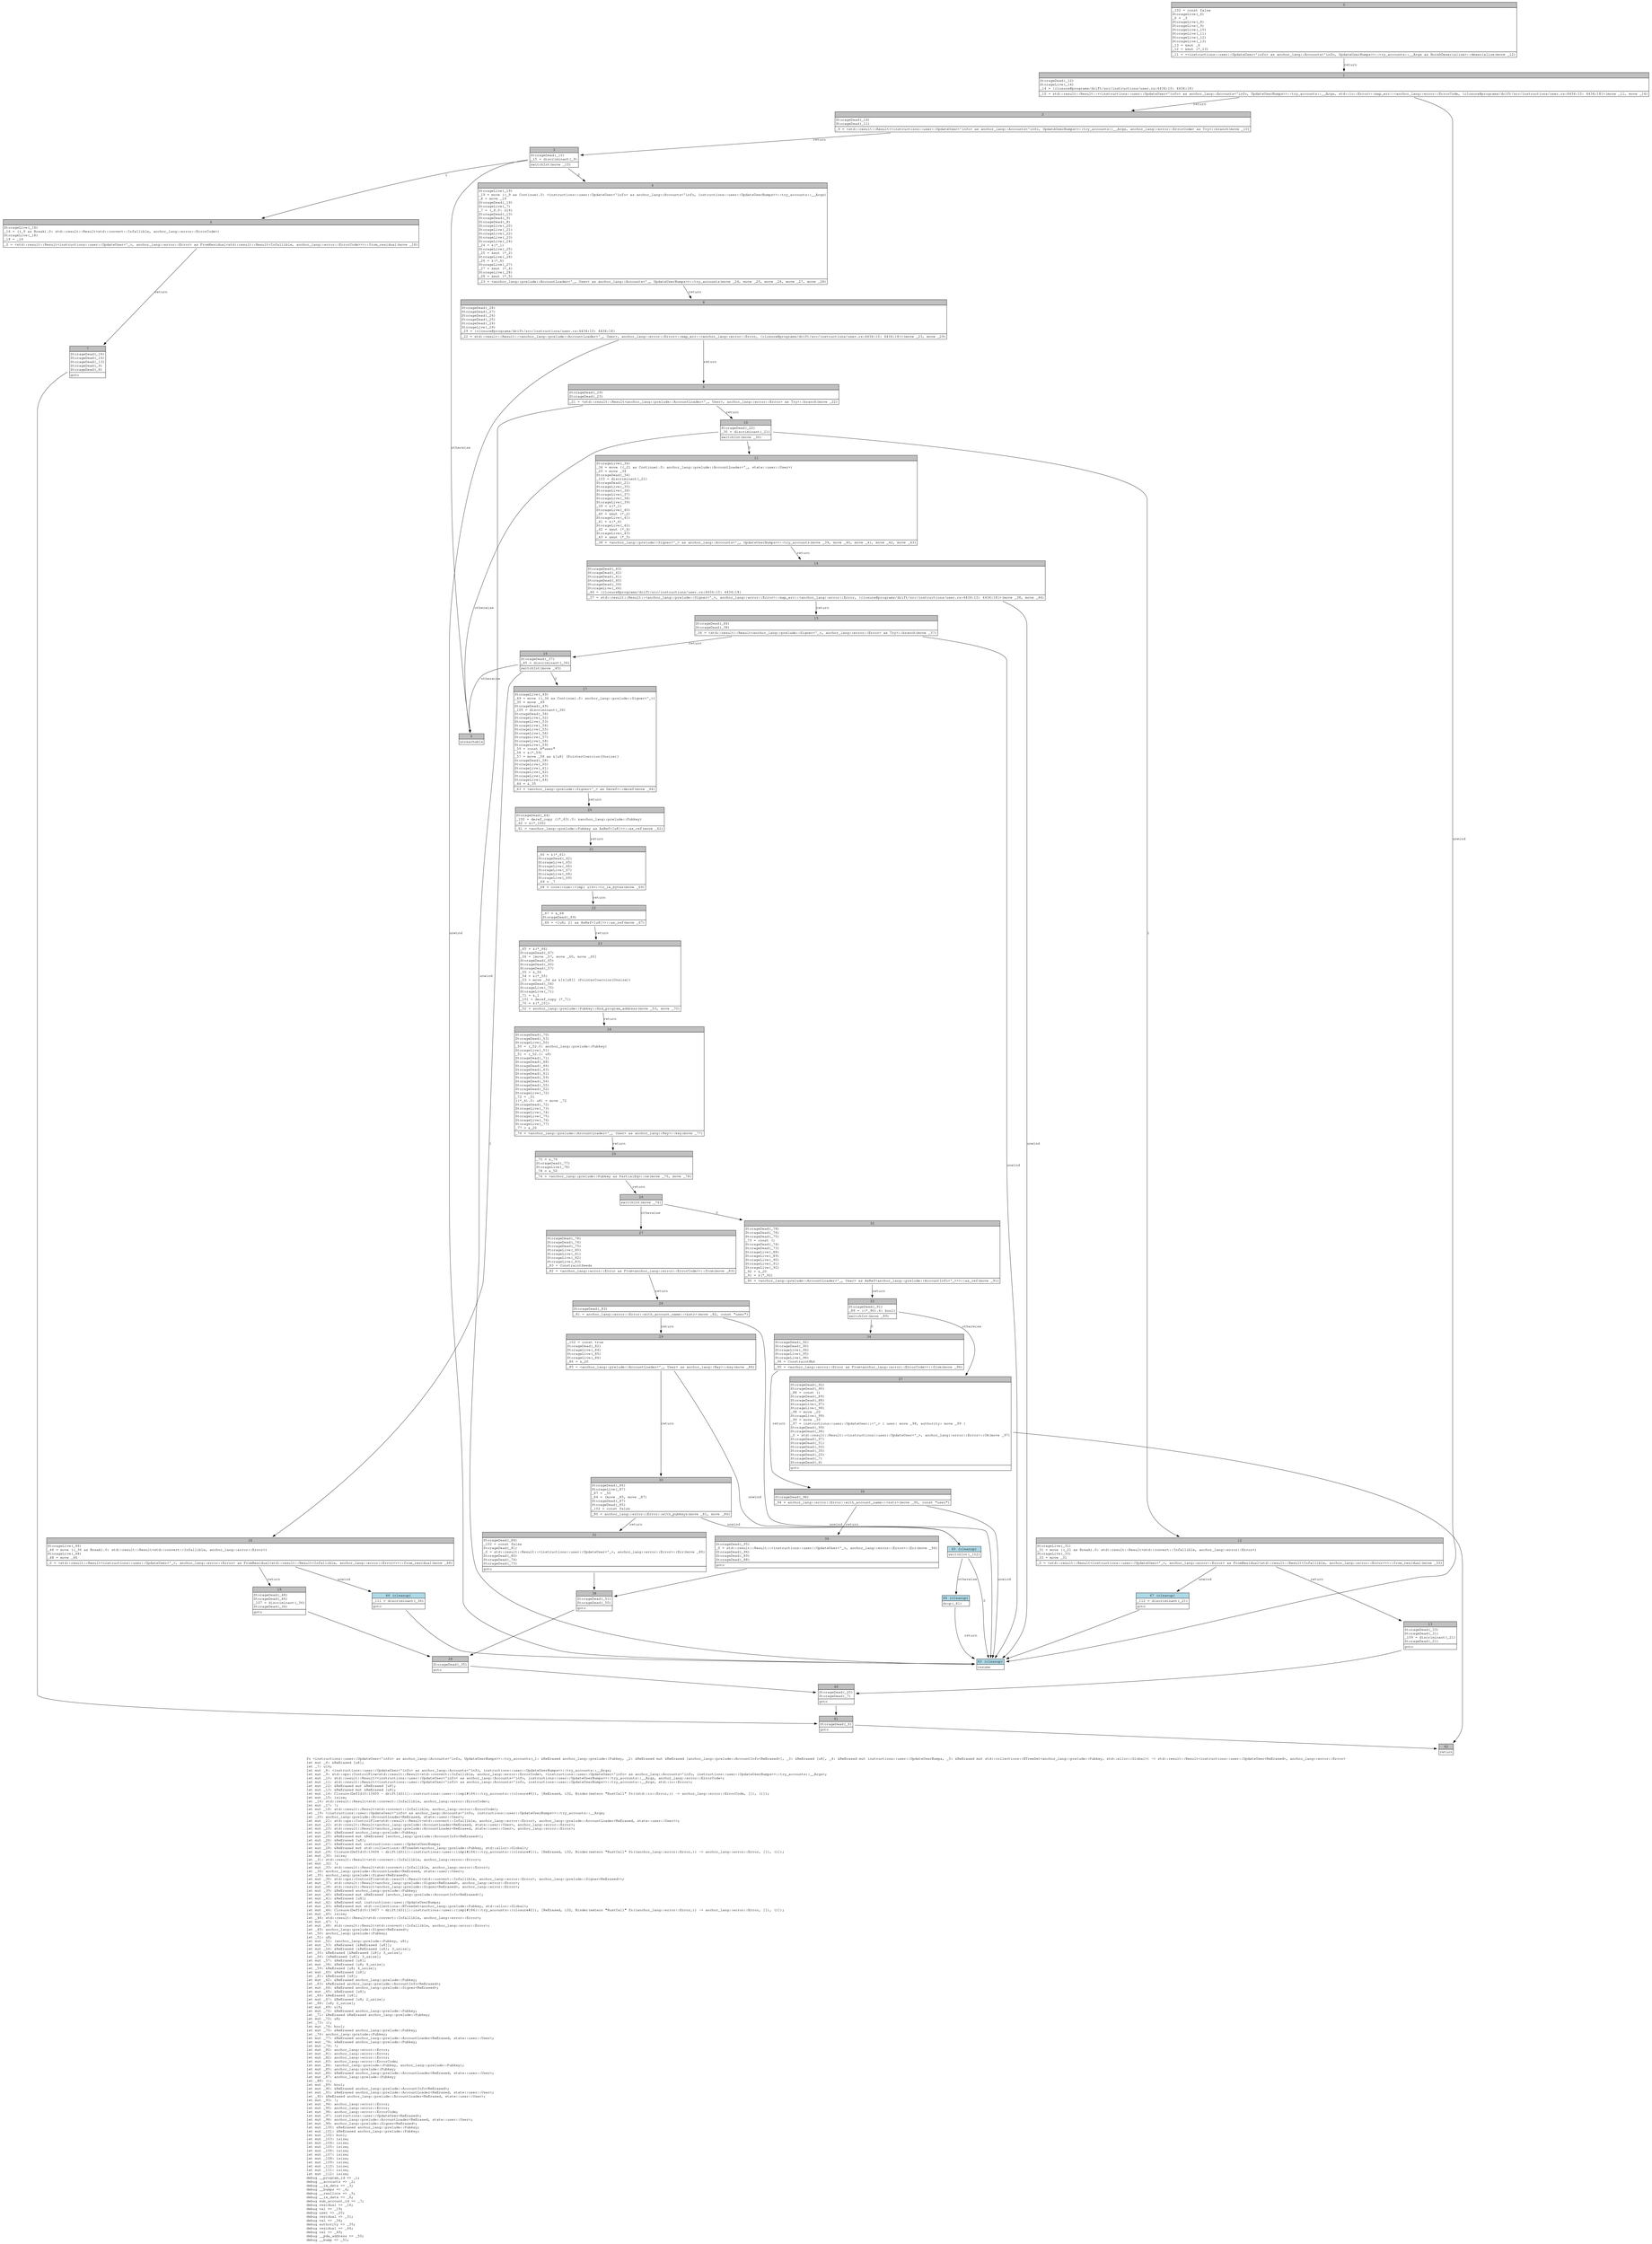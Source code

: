 digraph Mir_0_13404 {
    graph [fontname="Courier, monospace"];
    node [fontname="Courier, monospace"];
    edge [fontname="Courier, monospace"];
    label=<fn &lt;instructions::user::UpdateUser&lt;'info&gt; as anchor_lang::Accounts&lt;'info, UpdateUserBumps&gt;&gt;::try_accounts(_1: &amp;ReErased anchor_lang::prelude::Pubkey, _2: &amp;ReErased mut &amp;ReErased [anchor_lang::prelude::AccountInfo&lt;ReErased&gt;], _3: &amp;ReErased [u8], _4: &amp;ReErased mut instructions::user::UpdateUserBumps, _5: &amp;ReErased mut std::collections::BTreeSet&lt;anchor_lang::prelude::Pubkey, std::alloc::Global&gt;) -&gt; std::result::Result&lt;instructions::user::UpdateUser&lt;ReErased&gt;, anchor_lang::error::Error&gt;<br align="left"/>let mut _6: &amp;ReErased [u8];<br align="left"/>let _7: u16;<br align="left"/>let mut _8: &lt;instructions::user::UpdateUser&lt;'info&gt; as anchor_lang::Accounts&lt;'info, instructions::user::UpdateUserBumps&gt;&gt;::try_accounts::__Args;<br align="left"/>let mut _9: std::ops::ControlFlow&lt;std::result::Result&lt;std::convert::Infallible, anchor_lang::error::ErrorCode&gt;, &lt;instructions::user::UpdateUser&lt;'info&gt; as anchor_lang::Accounts&lt;'info, instructions::user::UpdateUserBumps&gt;&gt;::try_accounts::__Args&gt;;<br align="left"/>let mut _10: std::result::Result&lt;&lt;instructions::user::UpdateUser&lt;'info&gt; as anchor_lang::Accounts&lt;'info, instructions::user::UpdateUserBumps&gt;&gt;::try_accounts::__Args, anchor_lang::error::ErrorCode&gt;;<br align="left"/>let mut _11: std::result::Result&lt;&lt;instructions::user::UpdateUser&lt;'info&gt; as anchor_lang::Accounts&lt;'info, instructions::user::UpdateUserBumps&gt;&gt;::try_accounts::__Args, std::io::Error&gt;;<br align="left"/>let mut _12: &amp;ReErased mut &amp;ReErased [u8];<br align="left"/>let mut _13: &amp;ReErased mut &amp;ReErased [u8];<br align="left"/>let mut _14: Closure(DefId(0:13405 ~ drift[d311]::instructions::user::{impl#164}::try_accounts::{closure#0}), [ReErased, i32, Binder(extern &quot;RustCall&quot; fn((std::io::Error,)) -&gt; anchor_lang::error::ErrorCode, []), ()]);<br align="left"/>let mut _15: isize;<br align="left"/>let _16: std::result::Result&lt;std::convert::Infallible, anchor_lang::error::ErrorCode&gt;;<br align="left"/>let mut _17: !;<br align="left"/>let mut _18: std::result::Result&lt;std::convert::Infallible, anchor_lang::error::ErrorCode&gt;;<br align="left"/>let _19: &lt;instructions::user::UpdateUser&lt;'info&gt; as anchor_lang::Accounts&lt;'info, instructions::user::UpdateUserBumps&gt;&gt;::try_accounts::__Args;<br align="left"/>let _20: anchor_lang::prelude::AccountLoader&lt;ReErased, state::user::User&gt;;<br align="left"/>let mut _21: std::ops::ControlFlow&lt;std::result::Result&lt;std::convert::Infallible, anchor_lang::error::Error&gt;, anchor_lang::prelude::AccountLoader&lt;ReErased, state::user::User&gt;&gt;;<br align="left"/>let mut _22: std::result::Result&lt;anchor_lang::prelude::AccountLoader&lt;ReErased, state::user::User&gt;, anchor_lang::error::Error&gt;;<br align="left"/>let mut _23: std::result::Result&lt;anchor_lang::prelude::AccountLoader&lt;ReErased, state::user::User&gt;, anchor_lang::error::Error&gt;;<br align="left"/>let mut _24: &amp;ReErased anchor_lang::prelude::Pubkey;<br align="left"/>let mut _25: &amp;ReErased mut &amp;ReErased [anchor_lang::prelude::AccountInfo&lt;ReErased&gt;];<br align="left"/>let mut _26: &amp;ReErased [u8];<br align="left"/>let mut _27: &amp;ReErased mut instructions::user::UpdateUserBumps;<br align="left"/>let mut _28: &amp;ReErased mut std::collections::BTreeSet&lt;anchor_lang::prelude::Pubkey, std::alloc::Global&gt;;<br align="left"/>let mut _29: Closure(DefId(0:13406 ~ drift[d311]::instructions::user::{impl#164}::try_accounts::{closure#1}), [ReErased, i32, Binder(extern &quot;RustCall&quot; fn((anchor_lang::error::Error,)) -&gt; anchor_lang::error::Error, []), ()]);<br align="left"/>let mut _30: isize;<br align="left"/>let _31: std::result::Result&lt;std::convert::Infallible, anchor_lang::error::Error&gt;;<br align="left"/>let mut _32: !;<br align="left"/>let mut _33: std::result::Result&lt;std::convert::Infallible, anchor_lang::error::Error&gt;;<br align="left"/>let _34: anchor_lang::prelude::AccountLoader&lt;ReErased, state::user::User&gt;;<br align="left"/>let _35: anchor_lang::prelude::Signer&lt;ReErased&gt;;<br align="left"/>let mut _36: std::ops::ControlFlow&lt;std::result::Result&lt;std::convert::Infallible, anchor_lang::error::Error&gt;, anchor_lang::prelude::Signer&lt;ReErased&gt;&gt;;<br align="left"/>let mut _37: std::result::Result&lt;anchor_lang::prelude::Signer&lt;ReErased&gt;, anchor_lang::error::Error&gt;;<br align="left"/>let mut _38: std::result::Result&lt;anchor_lang::prelude::Signer&lt;ReErased&gt;, anchor_lang::error::Error&gt;;<br align="left"/>let mut _39: &amp;ReErased anchor_lang::prelude::Pubkey;<br align="left"/>let mut _40: &amp;ReErased mut &amp;ReErased [anchor_lang::prelude::AccountInfo&lt;ReErased&gt;];<br align="left"/>let mut _41: &amp;ReErased [u8];<br align="left"/>let mut _42: &amp;ReErased mut instructions::user::UpdateUserBumps;<br align="left"/>let mut _43: &amp;ReErased mut std::collections::BTreeSet&lt;anchor_lang::prelude::Pubkey, std::alloc::Global&gt;;<br align="left"/>let mut _44: Closure(DefId(0:13407 ~ drift[d311]::instructions::user::{impl#164}::try_accounts::{closure#2}), [ReErased, i32, Binder(extern &quot;RustCall&quot; fn((anchor_lang::error::Error,)) -&gt; anchor_lang::error::Error, []), ()]);<br align="left"/>let mut _45: isize;<br align="left"/>let _46: std::result::Result&lt;std::convert::Infallible, anchor_lang::error::Error&gt;;<br align="left"/>let mut _47: !;<br align="left"/>let mut _48: std::result::Result&lt;std::convert::Infallible, anchor_lang::error::Error&gt;;<br align="left"/>let _49: anchor_lang::prelude::Signer&lt;ReErased&gt;;<br align="left"/>let _50: anchor_lang::prelude::Pubkey;<br align="left"/>let _51: u8;<br align="left"/>let mut _52: (anchor_lang::prelude::Pubkey, u8);<br align="left"/>let mut _53: &amp;ReErased [&amp;ReErased [u8]];<br align="left"/>let mut _54: &amp;ReErased [&amp;ReErased [u8]; 3_usize];<br align="left"/>let _55: &amp;ReErased [&amp;ReErased [u8]; 3_usize];<br align="left"/>let _56: [&amp;ReErased [u8]; 3_usize];<br align="left"/>let mut _57: &amp;ReErased [u8];<br align="left"/>let mut _58: &amp;ReErased [u8; 4_usize];<br align="left"/>let _59: &amp;ReErased [u8; 4_usize];<br align="left"/>let mut _60: &amp;ReErased [u8];<br align="left"/>let _61: &amp;ReErased [u8];<br align="left"/>let mut _62: &amp;ReErased anchor_lang::prelude::Pubkey;<br align="left"/>let _63: &amp;ReErased anchor_lang::prelude::AccountInfo&lt;ReErased&gt;;<br align="left"/>let mut _64: &amp;ReErased anchor_lang::prelude::Signer&lt;ReErased&gt;;<br align="left"/>let mut _65: &amp;ReErased [u8];<br align="left"/>let _66: &amp;ReErased [u8];<br align="left"/>let mut _67: &amp;ReErased [u8; 2_usize];<br align="left"/>let _68: [u8; 2_usize];<br align="left"/>let mut _69: u16;<br align="left"/>let mut _70: &amp;ReErased anchor_lang::prelude::Pubkey;<br align="left"/>let _71: &amp;ReErased &amp;ReErased anchor_lang::prelude::Pubkey;<br align="left"/>let mut _72: u8;<br align="left"/>let _73: ();<br align="left"/>let mut _74: bool;<br align="left"/>let mut _75: &amp;ReErased anchor_lang::prelude::Pubkey;<br align="left"/>let _76: anchor_lang::prelude::Pubkey;<br align="left"/>let mut _77: &amp;ReErased anchor_lang::prelude::AccountLoader&lt;ReErased, state::user::User&gt;;<br align="left"/>let mut _78: &amp;ReErased anchor_lang::prelude::Pubkey;<br align="left"/>let mut _79: !;<br align="left"/>let mut _80: anchor_lang::error::Error;<br align="left"/>let mut _81: anchor_lang::error::Error;<br align="left"/>let mut _82: anchor_lang::error::Error;<br align="left"/>let mut _83: anchor_lang::error::ErrorCode;<br align="left"/>let mut _84: (anchor_lang::prelude::Pubkey, anchor_lang::prelude::Pubkey);<br align="left"/>let mut _85: anchor_lang::prelude::Pubkey;<br align="left"/>let mut _86: &amp;ReErased anchor_lang::prelude::AccountLoader&lt;ReErased, state::user::User&gt;;<br align="left"/>let mut _87: anchor_lang::prelude::Pubkey;<br align="left"/>let _88: ();<br align="left"/>let mut _89: bool;<br align="left"/>let mut _90: &amp;ReErased anchor_lang::prelude::AccountInfo&lt;ReErased&gt;;<br align="left"/>let mut _91: &amp;ReErased anchor_lang::prelude::AccountLoader&lt;ReErased, state::user::User&gt;;<br align="left"/>let _92: &amp;ReErased anchor_lang::prelude::AccountLoader&lt;ReErased, state::user::User&gt;;<br align="left"/>let mut _93: !;<br align="left"/>let mut _94: anchor_lang::error::Error;<br align="left"/>let mut _95: anchor_lang::error::Error;<br align="left"/>let mut _96: anchor_lang::error::ErrorCode;<br align="left"/>let mut _97: instructions::user::UpdateUser&lt;ReErased&gt;;<br align="left"/>let mut _98: anchor_lang::prelude::AccountLoader&lt;ReErased, state::user::User&gt;;<br align="left"/>let mut _99: anchor_lang::prelude::Signer&lt;ReErased&gt;;<br align="left"/>let mut _100: &amp;ReErased anchor_lang::prelude::Pubkey;<br align="left"/>let mut _101: &amp;ReErased anchor_lang::prelude::Pubkey;<br align="left"/>let mut _102: bool;<br align="left"/>let mut _103: isize;<br align="left"/>let mut _104: isize;<br align="left"/>let mut _105: isize;<br align="left"/>let mut _106: isize;<br align="left"/>let mut _107: isize;<br align="left"/>let mut _108: isize;<br align="left"/>let mut _109: isize;<br align="left"/>let mut _110: isize;<br align="left"/>let mut _111: isize;<br align="left"/>let mut _112: isize;<br align="left"/>debug __program_id =&gt; _1;<br align="left"/>debug __accounts =&gt; _2;<br align="left"/>debug __ix_data =&gt; _3;<br align="left"/>debug __bumps =&gt; _4;<br align="left"/>debug __reallocs =&gt; _5;<br align="left"/>debug __ix_data =&gt; _6;<br align="left"/>debug sub_account_id =&gt; _7;<br align="left"/>debug residual =&gt; _16;<br align="left"/>debug val =&gt; _19;<br align="left"/>debug user =&gt; _20;<br align="left"/>debug residual =&gt; _31;<br align="left"/>debug val =&gt; _34;<br align="left"/>debug authority =&gt; _35;<br align="left"/>debug residual =&gt; _46;<br align="left"/>debug val =&gt; _49;<br align="left"/>debug __pda_address =&gt; _50;<br align="left"/>debug __bump =&gt; _51;<br align="left"/>>;
    bb0__0_13404 [shape="none", label=<<table border="0" cellborder="1" cellspacing="0"><tr><td bgcolor="gray" align="center" colspan="1">0</td></tr><tr><td align="left" balign="left">_102 = const false<br/>StorageLive(_6)<br/>_6 = _3<br/>StorageLive(_8)<br/>StorageLive(_9)<br/>StorageLive(_10)<br/>StorageLive(_11)<br/>StorageLive(_12)<br/>StorageLive(_13)<br/>_13 = &amp;mut _6<br/>_12 = &amp;mut (*_13)<br/></td></tr><tr><td align="left">_11 = &lt;&lt;instructions::user::UpdateUser&lt;'info&gt; as anchor_lang::Accounts&lt;'info, UpdateUserBumps&gt;&gt;::try_accounts::__Args as BorshDeserialize&gt;::deserialize(move _12)</td></tr></table>>];
    bb1__0_13404 [shape="none", label=<<table border="0" cellborder="1" cellspacing="0"><tr><td bgcolor="gray" align="center" colspan="1">1</td></tr><tr><td align="left" balign="left">StorageDead(_12)<br/>StorageLive(_14)<br/>_14 = {closure@programs/drift/src/instructions/user.rs:4434:10: 4434:18}<br/></td></tr><tr><td align="left">_10 = std::result::Result::&lt;&lt;instructions::user::UpdateUser&lt;'info&gt; as anchor_lang::Accounts&lt;'info, UpdateUserBumps&gt;&gt;::try_accounts::__Args, std::io::Error&gt;::map_err::&lt;anchor_lang::error::ErrorCode, {closure@programs/drift/src/instructions/user.rs:4434:10: 4434:18}&gt;(move _11, move _14)</td></tr></table>>];
    bb2__0_13404 [shape="none", label=<<table border="0" cellborder="1" cellspacing="0"><tr><td bgcolor="gray" align="center" colspan="1">2</td></tr><tr><td align="left" balign="left">StorageDead(_14)<br/>StorageDead(_11)<br/></td></tr><tr><td align="left">_9 = &lt;std::result::Result&lt;&lt;instructions::user::UpdateUser&lt;'info&gt; as anchor_lang::Accounts&lt;'info, UpdateUserBumps&gt;&gt;::try_accounts::__Args, anchor_lang::error::ErrorCode&gt; as Try&gt;::branch(move _10)</td></tr></table>>];
    bb3__0_13404 [shape="none", label=<<table border="0" cellborder="1" cellspacing="0"><tr><td bgcolor="gray" align="center" colspan="1">3</td></tr><tr><td align="left" balign="left">StorageDead(_10)<br/>_15 = discriminant(_9)<br/></td></tr><tr><td align="left">switchInt(move _15)</td></tr></table>>];
    bb4__0_13404 [shape="none", label=<<table border="0" cellborder="1" cellspacing="0"><tr><td bgcolor="gray" align="center" colspan="1">4</td></tr><tr><td align="left" balign="left">StorageLive(_19)<br/>_19 = move ((_9 as Continue).0: &lt;instructions::user::UpdateUser&lt;'info&gt; as anchor_lang::Accounts&lt;'info, instructions::user::UpdateUserBumps&gt;&gt;::try_accounts::__Args)<br/>_8 = move _19<br/>StorageDead(_19)<br/>StorageLive(_7)<br/>_7 = (_8.0: u16)<br/>StorageDead(_13)<br/>StorageDead(_9)<br/>StorageDead(_8)<br/>StorageLive(_20)<br/>StorageLive(_21)<br/>StorageLive(_22)<br/>StorageLive(_23)<br/>StorageLive(_24)<br/>_24 = &amp;(*_1)<br/>StorageLive(_25)<br/>_25 = &amp;mut (*_2)<br/>StorageLive(_26)<br/>_26 = &amp;(*_6)<br/>StorageLive(_27)<br/>_27 = &amp;mut (*_4)<br/>StorageLive(_28)<br/>_28 = &amp;mut (*_5)<br/></td></tr><tr><td align="left">_23 = &lt;anchor_lang::prelude::AccountLoader&lt;'_, User&gt; as anchor_lang::Accounts&lt;'_, UpdateUserBumps&gt;&gt;::try_accounts(move _24, move _25, move _26, move _27, move _28)</td></tr></table>>];
    bb5__0_13404 [shape="none", label=<<table border="0" cellborder="1" cellspacing="0"><tr><td bgcolor="gray" align="center" colspan="1">5</td></tr><tr><td align="left">unreachable</td></tr></table>>];
    bb6__0_13404 [shape="none", label=<<table border="0" cellborder="1" cellspacing="0"><tr><td bgcolor="gray" align="center" colspan="1">6</td></tr><tr><td align="left" balign="left">StorageLive(_16)<br/>_16 = ((_9 as Break).0: std::result::Result&lt;std::convert::Infallible, anchor_lang::error::ErrorCode&gt;)<br/>StorageLive(_18)<br/>_18 = _16<br/></td></tr><tr><td align="left">_0 = &lt;std::result::Result&lt;instructions::user::UpdateUser&lt;'_&gt;, anchor_lang::error::Error&gt; as FromResidual&lt;std::result::Result&lt;Infallible, anchor_lang::error::ErrorCode&gt;&gt;&gt;::from_residual(move _18)</td></tr></table>>];
    bb7__0_13404 [shape="none", label=<<table border="0" cellborder="1" cellspacing="0"><tr><td bgcolor="gray" align="center" colspan="1">7</td></tr><tr><td align="left" balign="left">StorageDead(_18)<br/>StorageDead(_16)<br/>StorageDead(_13)<br/>StorageDead(_9)<br/>StorageDead(_8)<br/></td></tr><tr><td align="left">goto</td></tr></table>>];
    bb8__0_13404 [shape="none", label=<<table border="0" cellborder="1" cellspacing="0"><tr><td bgcolor="gray" align="center" colspan="1">8</td></tr><tr><td align="left" balign="left">StorageDead(_28)<br/>StorageDead(_27)<br/>StorageDead(_26)<br/>StorageDead(_25)<br/>StorageDead(_24)<br/>StorageLive(_29)<br/>_29 = {closure@programs/drift/src/instructions/user.rs:4434:10: 4434:18}<br/></td></tr><tr><td align="left">_22 = std::result::Result::&lt;anchor_lang::prelude::AccountLoader&lt;'_, User&gt;, anchor_lang::error::Error&gt;::map_err::&lt;anchor_lang::error::Error, {closure@programs/drift/src/instructions/user.rs:4434:10: 4434:18}&gt;(move _23, move _29)</td></tr></table>>];
    bb9__0_13404 [shape="none", label=<<table border="0" cellborder="1" cellspacing="0"><tr><td bgcolor="gray" align="center" colspan="1">9</td></tr><tr><td align="left" balign="left">StorageDead(_29)<br/>StorageDead(_23)<br/></td></tr><tr><td align="left">_21 = &lt;std::result::Result&lt;anchor_lang::prelude::AccountLoader&lt;'_, User&gt;, anchor_lang::error::Error&gt; as Try&gt;::branch(move _22)</td></tr></table>>];
    bb10__0_13404 [shape="none", label=<<table border="0" cellborder="1" cellspacing="0"><tr><td bgcolor="gray" align="center" colspan="1">10</td></tr><tr><td align="left" balign="left">StorageDead(_22)<br/>_30 = discriminant(_21)<br/></td></tr><tr><td align="left">switchInt(move _30)</td></tr></table>>];
    bb11__0_13404 [shape="none", label=<<table border="0" cellborder="1" cellspacing="0"><tr><td bgcolor="gray" align="center" colspan="1">11</td></tr><tr><td align="left" balign="left">StorageLive(_34)<br/>_34 = move ((_21 as Continue).0: anchor_lang::prelude::AccountLoader&lt;'_, state::user::User&gt;)<br/>_20 = move _34<br/>StorageDead(_34)<br/>_103 = discriminant(_21)<br/>StorageDead(_21)<br/>StorageLive(_35)<br/>StorageLive(_36)<br/>StorageLive(_37)<br/>StorageLive(_38)<br/>StorageLive(_39)<br/>_39 = &amp;(*_1)<br/>StorageLive(_40)<br/>_40 = &amp;mut (*_2)<br/>StorageLive(_41)<br/>_41 = &amp;(*_6)<br/>StorageLive(_42)<br/>_42 = &amp;mut (*_4)<br/>StorageLive(_43)<br/>_43 = &amp;mut (*_5)<br/></td></tr><tr><td align="left">_38 = &lt;anchor_lang::prelude::Signer&lt;'_&gt; as anchor_lang::Accounts&lt;'_, UpdateUserBumps&gt;&gt;::try_accounts(move _39, move _40, move _41, move _42, move _43)</td></tr></table>>];
    bb12__0_13404 [shape="none", label=<<table border="0" cellborder="1" cellspacing="0"><tr><td bgcolor="gray" align="center" colspan="1">12</td></tr><tr><td align="left" balign="left">StorageLive(_31)<br/>_31 = move ((_21 as Break).0: std::result::Result&lt;std::convert::Infallible, anchor_lang::error::Error&gt;)<br/>StorageLive(_33)<br/>_33 = move _31<br/></td></tr><tr><td align="left">_0 = &lt;std::result::Result&lt;instructions::user::UpdateUser&lt;'_&gt;, anchor_lang::error::Error&gt; as FromResidual&lt;std::result::Result&lt;Infallible, anchor_lang::error::Error&gt;&gt;&gt;::from_residual(move _33)</td></tr></table>>];
    bb13__0_13404 [shape="none", label=<<table border="0" cellborder="1" cellspacing="0"><tr><td bgcolor="gray" align="center" colspan="1">13</td></tr><tr><td align="left" balign="left">StorageDead(_33)<br/>StorageDead(_31)<br/>_109 = discriminant(_21)<br/>StorageDead(_21)<br/></td></tr><tr><td align="left">goto</td></tr></table>>];
    bb14__0_13404 [shape="none", label=<<table border="0" cellborder="1" cellspacing="0"><tr><td bgcolor="gray" align="center" colspan="1">14</td></tr><tr><td align="left" balign="left">StorageDead(_43)<br/>StorageDead(_42)<br/>StorageDead(_41)<br/>StorageDead(_40)<br/>StorageDead(_39)<br/>StorageLive(_44)<br/>_44 = {closure@programs/drift/src/instructions/user.rs:4434:10: 4434:18}<br/></td></tr><tr><td align="left">_37 = std::result::Result::&lt;anchor_lang::prelude::Signer&lt;'_&gt;, anchor_lang::error::Error&gt;::map_err::&lt;anchor_lang::error::Error, {closure@programs/drift/src/instructions/user.rs:4434:10: 4434:18}&gt;(move _38, move _44)</td></tr></table>>];
    bb15__0_13404 [shape="none", label=<<table border="0" cellborder="1" cellspacing="0"><tr><td bgcolor="gray" align="center" colspan="1">15</td></tr><tr><td align="left" balign="left">StorageDead(_44)<br/>StorageDead(_38)<br/></td></tr><tr><td align="left">_36 = &lt;std::result::Result&lt;anchor_lang::prelude::Signer&lt;'_&gt;, anchor_lang::error::Error&gt; as Try&gt;::branch(move _37)</td></tr></table>>];
    bb16__0_13404 [shape="none", label=<<table border="0" cellborder="1" cellspacing="0"><tr><td bgcolor="gray" align="center" colspan="1">16</td></tr><tr><td align="left" balign="left">StorageDead(_37)<br/>_45 = discriminant(_36)<br/></td></tr><tr><td align="left">switchInt(move _45)</td></tr></table>>];
    bb17__0_13404 [shape="none", label=<<table border="0" cellborder="1" cellspacing="0"><tr><td bgcolor="gray" align="center" colspan="1">17</td></tr><tr><td align="left" balign="left">StorageLive(_49)<br/>_49 = move ((_36 as Continue).0: anchor_lang::prelude::Signer&lt;'_&gt;)<br/>_35 = move _49<br/>StorageDead(_49)<br/>_105 = discriminant(_36)<br/>StorageDead(_36)<br/>StorageLive(_52)<br/>StorageLive(_53)<br/>StorageLive(_54)<br/>StorageLive(_55)<br/>StorageLive(_56)<br/>StorageLive(_57)<br/>StorageLive(_58)<br/>StorageLive(_59)<br/>_59 = const b&quot;user&quot;<br/>_58 = &amp;(*_59)<br/>_57 = move _58 as &amp;[u8] (PointerCoercion(Unsize))<br/>StorageDead(_58)<br/>StorageLive(_60)<br/>StorageLive(_61)<br/>StorageLive(_62)<br/>StorageLive(_63)<br/>StorageLive(_64)<br/>_64 = &amp;_35<br/></td></tr><tr><td align="left">_63 = &lt;anchor_lang::prelude::Signer&lt;'_&gt; as Deref&gt;::deref(move _64)</td></tr></table>>];
    bb18__0_13404 [shape="none", label=<<table border="0" cellborder="1" cellspacing="0"><tr><td bgcolor="gray" align="center" colspan="1">18</td></tr><tr><td align="left" balign="left">StorageLive(_46)<br/>_46 = move ((_36 as Break).0: std::result::Result&lt;std::convert::Infallible, anchor_lang::error::Error&gt;)<br/>StorageLive(_48)<br/>_48 = move _46<br/></td></tr><tr><td align="left">_0 = &lt;std::result::Result&lt;instructions::user::UpdateUser&lt;'_&gt;, anchor_lang::error::Error&gt; as FromResidual&lt;std::result::Result&lt;Infallible, anchor_lang::error::Error&gt;&gt;&gt;::from_residual(move _48)</td></tr></table>>];
    bb19__0_13404 [shape="none", label=<<table border="0" cellborder="1" cellspacing="0"><tr><td bgcolor="gray" align="center" colspan="1">19</td></tr><tr><td align="left" balign="left">StorageDead(_48)<br/>StorageDead(_46)<br/>_107 = discriminant(_36)<br/>StorageDead(_36)<br/></td></tr><tr><td align="left">goto</td></tr></table>>];
    bb20__0_13404 [shape="none", label=<<table border="0" cellborder="1" cellspacing="0"><tr><td bgcolor="gray" align="center" colspan="1">20</td></tr><tr><td align="left" balign="left">StorageDead(_64)<br/>_100 = deref_copy ((*_63).0: &amp;anchor_lang::prelude::Pubkey)<br/>_62 = &amp;(*_100)<br/></td></tr><tr><td align="left">_61 = &lt;anchor_lang::prelude::Pubkey as AsRef&lt;[u8]&gt;&gt;::as_ref(move _62)</td></tr></table>>];
    bb21__0_13404 [shape="none", label=<<table border="0" cellborder="1" cellspacing="0"><tr><td bgcolor="gray" align="center" colspan="1">21</td></tr><tr><td align="left" balign="left">_60 = &amp;(*_61)<br/>StorageDead(_62)<br/>StorageLive(_65)<br/>StorageLive(_66)<br/>StorageLive(_67)<br/>StorageLive(_68)<br/>StorageLive(_69)<br/>_69 = _7<br/></td></tr><tr><td align="left">_68 = core::num::&lt;impl u16&gt;::to_le_bytes(move _69)</td></tr></table>>];
    bb22__0_13404 [shape="none", label=<<table border="0" cellborder="1" cellspacing="0"><tr><td bgcolor="gray" align="center" colspan="1">22</td></tr><tr><td align="left" balign="left">_67 = &amp;_68<br/>StorageDead(_69)<br/></td></tr><tr><td align="left">_66 = &lt;[u8; 2] as AsRef&lt;[u8]&gt;&gt;::as_ref(move _67)</td></tr></table>>];
    bb23__0_13404 [shape="none", label=<<table border="0" cellborder="1" cellspacing="0"><tr><td bgcolor="gray" align="center" colspan="1">23</td></tr><tr><td align="left" balign="left">_65 = &amp;(*_66)<br/>StorageDead(_67)<br/>_56 = [move _57, move _60, move _65]<br/>StorageDead(_65)<br/>StorageDead(_60)<br/>StorageDead(_57)<br/>_55 = &amp;_56<br/>_54 = &amp;(*_55)<br/>_53 = move _54 as &amp;[&amp;[u8]] (PointerCoercion(Unsize))<br/>StorageDead(_54)<br/>StorageLive(_70)<br/>StorageLive(_71)<br/>_71 = &amp;_1<br/>_101 = deref_copy (*_71)<br/>_70 = &amp;(*_101)<br/></td></tr><tr><td align="left">_52 = anchor_lang::prelude::Pubkey::find_program_address(move _53, move _70)</td></tr></table>>];
    bb24__0_13404 [shape="none", label=<<table border="0" cellborder="1" cellspacing="0"><tr><td bgcolor="gray" align="center" colspan="1">24</td></tr><tr><td align="left" balign="left">StorageDead(_70)<br/>StorageDead(_53)<br/>StorageLive(_50)<br/>_50 = (_52.0: anchor_lang::prelude::Pubkey)<br/>StorageLive(_51)<br/>_51 = (_52.1: u8)<br/>StorageDead(_71)<br/>StorageDead(_68)<br/>StorageDead(_66)<br/>StorageDead(_63)<br/>StorageDead(_61)<br/>StorageDead(_59)<br/>StorageDead(_56)<br/>StorageDead(_55)<br/>StorageDead(_52)<br/>StorageLive(_72)<br/>_72 = _51<br/>((*_4).0: u8) = move _72<br/>StorageDead(_72)<br/>StorageLive(_73)<br/>StorageLive(_74)<br/>StorageLive(_75)<br/>StorageLive(_76)<br/>StorageLive(_77)<br/>_77 = &amp;_20<br/></td></tr><tr><td align="left">_76 = &lt;anchor_lang::prelude::AccountLoader&lt;'_, User&gt; as anchor_lang::Key&gt;::key(move _77)</td></tr></table>>];
    bb25__0_13404 [shape="none", label=<<table border="0" cellborder="1" cellspacing="0"><tr><td bgcolor="gray" align="center" colspan="1">25</td></tr><tr><td align="left" balign="left">_75 = &amp;_76<br/>StorageDead(_77)<br/>StorageLive(_78)<br/>_78 = &amp;_50<br/></td></tr><tr><td align="left">_74 = &lt;anchor_lang::prelude::Pubkey as PartialEq&gt;::ne(move _75, move _78)</td></tr></table>>];
    bb26__0_13404 [shape="none", label=<<table border="0" cellborder="1" cellspacing="0"><tr><td bgcolor="gray" align="center" colspan="1">26</td></tr><tr><td align="left">switchInt(move _74)</td></tr></table>>];
    bb27__0_13404 [shape="none", label=<<table border="0" cellborder="1" cellspacing="0"><tr><td bgcolor="gray" align="center" colspan="1">27</td></tr><tr><td align="left" balign="left">StorageDead(_78)<br/>StorageDead(_76)<br/>StorageDead(_75)<br/>StorageLive(_80)<br/>StorageLive(_81)<br/>StorageLive(_82)<br/>StorageLive(_83)<br/>_83 = ConstraintSeeds<br/></td></tr><tr><td align="left">_82 = &lt;anchor_lang::error::Error as From&lt;anchor_lang::error::ErrorCode&gt;&gt;::from(move _83)</td></tr></table>>];
    bb28__0_13404 [shape="none", label=<<table border="0" cellborder="1" cellspacing="0"><tr><td bgcolor="gray" align="center" colspan="1">28</td></tr><tr><td align="left" balign="left">StorageDead(_83)<br/></td></tr><tr><td align="left">_81 = anchor_lang::error::Error::with_account_name::&lt;&amp;str&gt;(move _82, const &quot;user&quot;)</td></tr></table>>];
    bb29__0_13404 [shape="none", label=<<table border="0" cellborder="1" cellspacing="0"><tr><td bgcolor="gray" align="center" colspan="1">29</td></tr><tr><td align="left" balign="left">_102 = const true<br/>StorageDead(_82)<br/>StorageLive(_84)<br/>StorageLive(_85)<br/>StorageLive(_86)<br/>_86 = &amp;_20<br/></td></tr><tr><td align="left">_85 = &lt;anchor_lang::prelude::AccountLoader&lt;'_, User&gt; as anchor_lang::Key&gt;::key(move _86)</td></tr></table>>];
    bb30__0_13404 [shape="none", label=<<table border="0" cellborder="1" cellspacing="0"><tr><td bgcolor="gray" align="center" colspan="1">30</td></tr><tr><td align="left" balign="left">StorageDead(_86)<br/>StorageLive(_87)<br/>_87 = _50<br/>_84 = (move _85, move _87)<br/>StorageDead(_87)<br/>StorageDead(_85)<br/>_102 = const false<br/></td></tr><tr><td align="left">_80 = anchor_lang::error::Error::with_pubkeys(move _81, move _84)</td></tr></table>>];
    bb31__0_13404 [shape="none", label=<<table border="0" cellborder="1" cellspacing="0"><tr><td bgcolor="gray" align="center" colspan="1">31</td></tr><tr><td align="left" balign="left">StorageDead(_84)<br/>_102 = const false<br/>StorageDead(_81)<br/>_0 = std::result::Result::&lt;instructions::user::UpdateUser&lt;'_&gt;, anchor_lang::error::Error&gt;::Err(move _80)<br/>StorageDead(_80)<br/>StorageDead(_74)<br/>StorageDead(_73)<br/></td></tr><tr><td align="left">goto</td></tr></table>>];
    bb32__0_13404 [shape="none", label=<<table border="0" cellborder="1" cellspacing="0"><tr><td bgcolor="gray" align="center" colspan="1">32</td></tr><tr><td align="left" balign="left">StorageDead(_78)<br/>StorageDead(_76)<br/>StorageDead(_75)<br/>_73 = const ()<br/>StorageDead(_74)<br/>StorageDead(_73)<br/>StorageLive(_88)<br/>StorageLive(_89)<br/>StorageLive(_90)<br/>StorageLive(_91)<br/>StorageLive(_92)<br/>_92 = &amp;_20<br/>_91 = &amp;(*_92)<br/></td></tr><tr><td align="left">_90 = &lt;anchor_lang::prelude::AccountLoader&lt;'_, User&gt; as AsRef&lt;anchor_lang::prelude::AccountInfo&lt;'_&gt;&gt;&gt;::as_ref(move _91)</td></tr></table>>];
    bb33__0_13404 [shape="none", label=<<table border="0" cellborder="1" cellspacing="0"><tr><td bgcolor="gray" align="center" colspan="1">33</td></tr><tr><td align="left" balign="left">StorageDead(_91)<br/>_89 = ((*_90).6: bool)<br/></td></tr><tr><td align="left">switchInt(move _89)</td></tr></table>>];
    bb34__0_13404 [shape="none", label=<<table border="0" cellborder="1" cellspacing="0"><tr><td bgcolor="gray" align="center" colspan="1">34</td></tr><tr><td align="left" balign="left">StorageDead(_92)<br/>StorageDead(_90)<br/>StorageLive(_94)<br/>StorageLive(_95)<br/>StorageLive(_96)<br/>_96 = ConstraintMut<br/></td></tr><tr><td align="left">_95 = &lt;anchor_lang::error::Error as From&lt;anchor_lang::error::ErrorCode&gt;&gt;::from(move _96)</td></tr></table>>];
    bb35__0_13404 [shape="none", label=<<table border="0" cellborder="1" cellspacing="0"><tr><td bgcolor="gray" align="center" colspan="1">35</td></tr><tr><td align="left" balign="left">StorageDead(_96)<br/></td></tr><tr><td align="left">_94 = anchor_lang::error::Error::with_account_name::&lt;&amp;str&gt;(move _95, const &quot;user&quot;)</td></tr></table>>];
    bb36__0_13404 [shape="none", label=<<table border="0" cellborder="1" cellspacing="0"><tr><td bgcolor="gray" align="center" colspan="1">36</td></tr><tr><td align="left" balign="left">StorageDead(_95)<br/>_0 = std::result::Result::&lt;instructions::user::UpdateUser&lt;'_&gt;, anchor_lang::error::Error&gt;::Err(move _94)<br/>StorageDead(_94)<br/>StorageDead(_89)<br/>StorageDead(_88)<br/></td></tr><tr><td align="left">goto</td></tr></table>>];
    bb37__0_13404 [shape="none", label=<<table border="0" cellborder="1" cellspacing="0"><tr><td bgcolor="gray" align="center" colspan="1">37</td></tr><tr><td align="left" balign="left">StorageDead(_92)<br/>StorageDead(_90)<br/>_88 = const ()<br/>StorageDead(_89)<br/>StorageDead(_88)<br/>StorageLive(_97)<br/>StorageLive(_98)<br/>_98 = move _20<br/>StorageLive(_99)<br/>_99 = move _35<br/>_97 = instructions::user::UpdateUser::&lt;'_&gt; { user: move _98, authority: move _99 }<br/>StorageDead(_99)<br/>StorageDead(_98)<br/>_0 = std::result::Result::&lt;instructions::user::UpdateUser&lt;'_&gt;, anchor_lang::error::Error&gt;::Ok(move _97)<br/>StorageDead(_97)<br/>StorageDead(_51)<br/>StorageDead(_50)<br/>StorageDead(_35)<br/>StorageDead(_20)<br/>StorageDead(_7)<br/>StorageDead(_6)<br/></td></tr><tr><td align="left">goto</td></tr></table>>];
    bb38__0_13404 [shape="none", label=<<table border="0" cellborder="1" cellspacing="0"><tr><td bgcolor="gray" align="center" colspan="1">38</td></tr><tr><td align="left" balign="left">StorageDead(_51)<br/>StorageDead(_50)<br/></td></tr><tr><td align="left">goto</td></tr></table>>];
    bb39__0_13404 [shape="none", label=<<table border="0" cellborder="1" cellspacing="0"><tr><td bgcolor="gray" align="center" colspan="1">39</td></tr><tr><td align="left" balign="left">StorageDead(_35)<br/></td></tr><tr><td align="left">goto</td></tr></table>>];
    bb40__0_13404 [shape="none", label=<<table border="0" cellborder="1" cellspacing="0"><tr><td bgcolor="gray" align="center" colspan="1">40</td></tr><tr><td align="left" balign="left">StorageDead(_20)<br/>StorageDead(_7)<br/></td></tr><tr><td align="left">goto</td></tr></table>>];
    bb41__0_13404 [shape="none", label=<<table border="0" cellborder="1" cellspacing="0"><tr><td bgcolor="gray" align="center" colspan="1">41</td></tr><tr><td align="left" balign="left">StorageDead(_6)<br/></td></tr><tr><td align="left">goto</td></tr></table>>];
    bb42__0_13404 [shape="none", label=<<table border="0" cellborder="1" cellspacing="0"><tr><td bgcolor="gray" align="center" colspan="1">42</td></tr><tr><td align="left">return</td></tr></table>>];
    bb43__0_13404 [shape="none", label=<<table border="0" cellborder="1" cellspacing="0"><tr><td bgcolor="lightblue" align="center" colspan="1">43 (cleanup)</td></tr><tr><td align="left">resume</td></tr></table>>];
    bb44__0_13404 [shape="none", label=<<table border="0" cellborder="1" cellspacing="0"><tr><td bgcolor="lightblue" align="center" colspan="1">44 (cleanup)</td></tr><tr><td align="left">drop(_81)</td></tr></table>>];
    bb45__0_13404 [shape="none", label=<<table border="0" cellborder="1" cellspacing="0"><tr><td bgcolor="lightblue" align="center" colspan="1">45 (cleanup)</td></tr><tr><td align="left">switchInt(_102)</td></tr></table>>];
    bb46__0_13404 [shape="none", label=<<table border="0" cellborder="1" cellspacing="0"><tr><td bgcolor="lightblue" align="center" colspan="1">46 (cleanup)</td></tr><tr><td align="left" balign="left">_111 = discriminant(_36)<br/></td></tr><tr><td align="left">goto</td></tr></table>>];
    bb47__0_13404 [shape="none", label=<<table border="0" cellborder="1" cellspacing="0"><tr><td bgcolor="lightblue" align="center" colspan="1">47 (cleanup)</td></tr><tr><td align="left" balign="left">_112 = discriminant(_21)<br/></td></tr><tr><td align="left">goto</td></tr></table>>];
    bb0__0_13404 -> bb1__0_13404 [label="return"];
    bb1__0_13404 -> bb2__0_13404 [label="return"];
    bb1__0_13404 -> bb43__0_13404 [label="unwind"];
    bb2__0_13404 -> bb3__0_13404 [label="return"];
    bb3__0_13404 -> bb4__0_13404 [label="0"];
    bb3__0_13404 -> bb6__0_13404 [label="1"];
    bb3__0_13404 -> bb5__0_13404 [label="otherwise"];
    bb4__0_13404 -> bb8__0_13404 [label="return"];
    bb6__0_13404 -> bb7__0_13404 [label="return"];
    bb7__0_13404 -> bb41__0_13404 [label=""];
    bb8__0_13404 -> bb9__0_13404 [label="return"];
    bb8__0_13404 -> bb43__0_13404 [label="unwind"];
    bb9__0_13404 -> bb10__0_13404 [label="return"];
    bb9__0_13404 -> bb43__0_13404 [label="unwind"];
    bb10__0_13404 -> bb11__0_13404 [label="0"];
    bb10__0_13404 -> bb12__0_13404 [label="1"];
    bb10__0_13404 -> bb5__0_13404 [label="otherwise"];
    bb11__0_13404 -> bb14__0_13404 [label="return"];
    bb12__0_13404 -> bb13__0_13404 [label="return"];
    bb12__0_13404 -> bb47__0_13404 [label="unwind"];
    bb13__0_13404 -> bb40__0_13404 [label=""];
    bb14__0_13404 -> bb15__0_13404 [label="return"];
    bb14__0_13404 -> bb43__0_13404 [label="unwind"];
    bb15__0_13404 -> bb16__0_13404 [label="return"];
    bb15__0_13404 -> bb43__0_13404 [label="unwind"];
    bb16__0_13404 -> bb17__0_13404 [label="0"];
    bb16__0_13404 -> bb18__0_13404 [label="1"];
    bb16__0_13404 -> bb5__0_13404 [label="otherwise"];
    bb17__0_13404 -> bb20__0_13404 [label="return"];
    bb18__0_13404 -> bb19__0_13404 [label="return"];
    bb18__0_13404 -> bb46__0_13404 [label="unwind"];
    bb19__0_13404 -> bb39__0_13404 [label=""];
    bb20__0_13404 -> bb21__0_13404 [label="return"];
    bb21__0_13404 -> bb22__0_13404 [label="return"];
    bb22__0_13404 -> bb23__0_13404 [label="return"];
    bb23__0_13404 -> bb24__0_13404 [label="return"];
    bb24__0_13404 -> bb25__0_13404 [label="return"];
    bb25__0_13404 -> bb26__0_13404 [label="return"];
    bb26__0_13404 -> bb32__0_13404 [label="0"];
    bb26__0_13404 -> bb27__0_13404 [label="otherwise"];
    bb27__0_13404 -> bb28__0_13404 [label="return"];
    bb28__0_13404 -> bb29__0_13404 [label="return"];
    bb28__0_13404 -> bb43__0_13404 [label="unwind"];
    bb29__0_13404 -> bb30__0_13404 [label="return"];
    bb29__0_13404 -> bb45__0_13404 [label="unwind"];
    bb30__0_13404 -> bb31__0_13404 [label="return"];
    bb30__0_13404 -> bb45__0_13404 [label="unwind"];
    bb31__0_13404 -> bb38__0_13404 [label=""];
    bb32__0_13404 -> bb33__0_13404 [label="return"];
    bb33__0_13404 -> bb34__0_13404 [label="0"];
    bb33__0_13404 -> bb37__0_13404 [label="otherwise"];
    bb34__0_13404 -> bb35__0_13404 [label="return"];
    bb35__0_13404 -> bb36__0_13404 [label="return"];
    bb35__0_13404 -> bb43__0_13404 [label="unwind"];
    bb36__0_13404 -> bb38__0_13404 [label=""];
    bb37__0_13404 -> bb42__0_13404 [label=""];
    bb38__0_13404 -> bb39__0_13404 [label=""];
    bb39__0_13404 -> bb40__0_13404 [label=""];
    bb40__0_13404 -> bb41__0_13404 [label=""];
    bb41__0_13404 -> bb42__0_13404 [label=""];
    bb44__0_13404 -> bb43__0_13404 [label="return"];
    bb45__0_13404 -> bb43__0_13404 [label="0"];
    bb45__0_13404 -> bb44__0_13404 [label="otherwise"];
    bb46__0_13404 -> bb43__0_13404 [label=""];
    bb47__0_13404 -> bb43__0_13404 [label=""];
}

